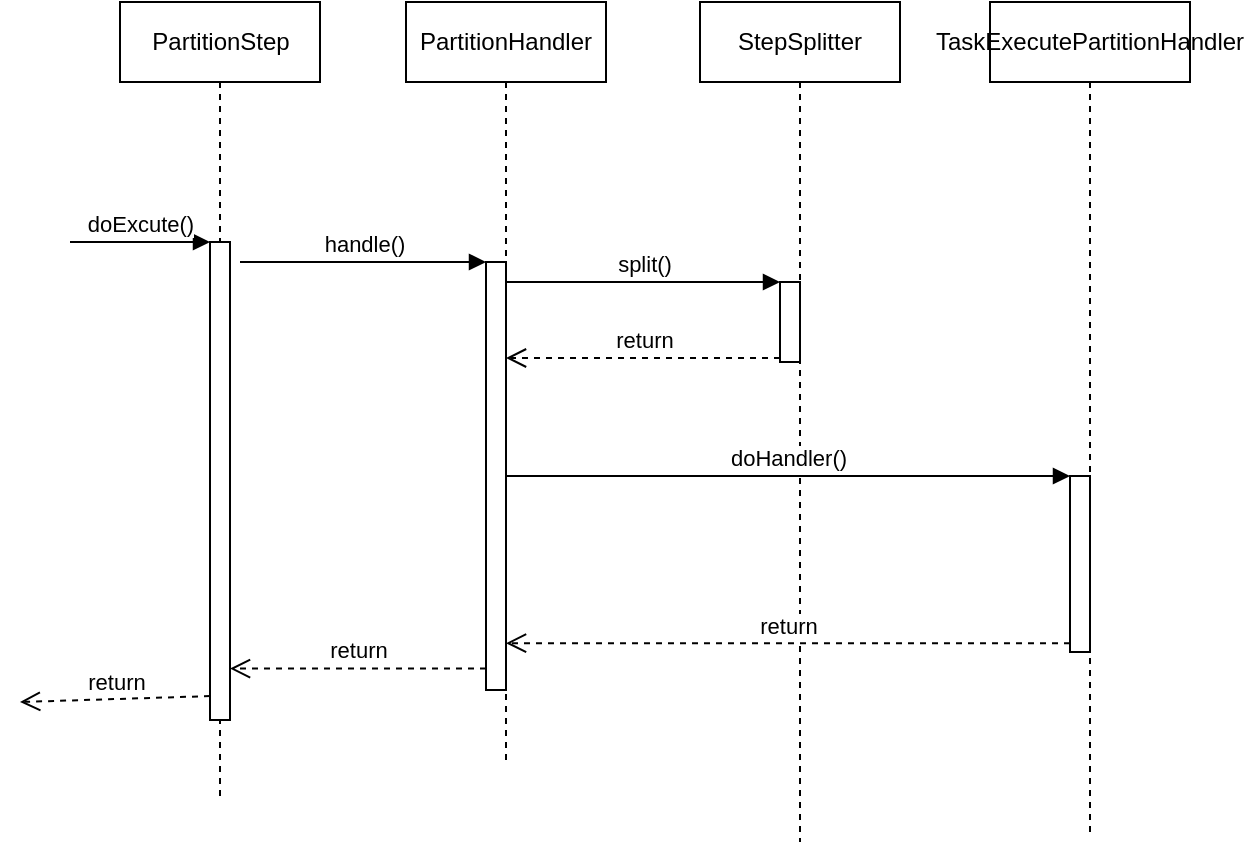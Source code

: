 <mxfile version="10.5.2" type="github"><diagram id="ylUeLNdrSpQdOFzQ51bp" name="ç¬¬ 1 é¡µ"><mxGraphModel dx="1041" dy="697" grid="1" gridSize="10" guides="1" tooltips="1" connect="1" arrows="1" fold="1" page="1" pageScale="1" pageWidth="827" pageHeight="1169" math="0" shadow="0"><root><mxCell id="0"/><mxCell id="1" parent="0"/><mxCell id="XrwcKrybZTWYj--sa5Qm-3" value="&lt;div&gt;PartitionStep&lt;/div&gt;" style="html=1;points=[];perimeter=orthogonalPerimeter;shape=umlLifeline;participant=label;fontFamily=Helvetica;fontSize=12;fontColor=#000000;align=center;strokeColor=#000000;fillColor=#ffffff;recursiveResize=0;container=1;collapsible=0;" parent="1" vertex="1"><mxGeometry x="170" y="110" width="100" height="400" as="geometry"/></mxCell><mxCell id="XrwcKrybZTWYj--sa5Qm-11" value="" style="html=1;points=[];perimeter=orthogonalPerimeter;" parent="XrwcKrybZTWYj--sa5Qm-3" vertex="1"><mxGeometry x="45" y="120" width="10" height="239" as="geometry"/></mxCell><mxCell id="XrwcKrybZTWYj--sa5Qm-12" value="doExcute()" style="html=1;verticalAlign=bottom;endArrow=block;entryX=0;entryY=0;" parent="XrwcKrybZTWYj--sa5Qm-3" target="XrwcKrybZTWYj--sa5Qm-11" edge="1"><mxGeometry relative="1" as="geometry"><mxPoint x="-25" y="120" as="sourcePoint"/></mxGeometry></mxCell><mxCell id="XrwcKrybZTWYj--sa5Qm-13" value="return" style="html=1;verticalAlign=bottom;endArrow=open;dashed=1;endSize=8;exitX=0;exitY=0.95;" parent="XrwcKrybZTWYj--sa5Qm-3" source="XrwcKrybZTWYj--sa5Qm-11" edge="1"><mxGeometry relative="1" as="geometry"><mxPoint x="-50" y="350" as="targetPoint"/></mxGeometry></mxCell><mxCell id="XrwcKrybZTWYj--sa5Qm-4" value="&lt;div&gt;PartitionHandler&lt;/div&gt;" style="shape=umlLifeline;perimeter=lifelinePerimeter;whiteSpace=wrap;html=1;container=1;collapsible=0;recursiveResize=0;outlineConnect=0;" parent="1" vertex="1"><mxGeometry x="313" y="110" width="100" height="380" as="geometry"/></mxCell><mxCell id="-YU2F0639E0cb6_3mxNs-1" value="" style="html=1;points=[];perimeter=orthogonalPerimeter;" vertex="1" parent="XrwcKrybZTWYj--sa5Qm-4"><mxGeometry x="40" y="130" width="10" height="214" as="geometry"/></mxCell><mxCell id="-YU2F0639E0cb6_3mxNs-4" value="StepSplitter" style="shape=umlLifeline;perimeter=lifelinePerimeter;whiteSpace=wrap;html=1;container=1;collapsible=0;recursiveResize=0;outlineConnect=0;" vertex="1" parent="1"><mxGeometry x="460" y="110" width="100" height="420" as="geometry"/></mxCell><mxCell id="-YU2F0639E0cb6_3mxNs-5" value="" style="html=1;points=[];perimeter=orthogonalPerimeter;" vertex="1" parent="-YU2F0639E0cb6_3mxNs-4"><mxGeometry x="40" y="140" width="10" height="40" as="geometry"/></mxCell><mxCell id="-YU2F0639E0cb6_3mxNs-6" value="split()" style="html=1;verticalAlign=bottom;endArrow=block;entryX=0;entryY=0;" edge="1" target="-YU2F0639E0cb6_3mxNs-5" parent="1" source="XrwcKrybZTWYj--sa5Qm-4"><mxGeometry relative="1" as="geometry"><mxPoint x="460" y="250" as="sourcePoint"/></mxGeometry></mxCell><mxCell id="-YU2F0639E0cb6_3mxNs-2" value="handle()" style="html=1;verticalAlign=bottom;endArrow=block;entryX=0;entryY=0;" edge="1" target="-YU2F0639E0cb6_3mxNs-1" parent="1"><mxGeometry relative="1" as="geometry"><mxPoint x="230" y="240" as="sourcePoint"/></mxGeometry></mxCell><mxCell id="-YU2F0639E0cb6_3mxNs-7" value="return" style="html=1;verticalAlign=bottom;endArrow=open;dashed=1;endSize=8;exitX=0;exitY=0.95;" edge="1" source="-YU2F0639E0cb6_3mxNs-5" parent="1" target="XrwcKrybZTWYj--sa5Qm-4"><mxGeometry relative="1" as="geometry"><mxPoint x="440" y="326" as="targetPoint"/></mxGeometry></mxCell><mxCell id="-YU2F0639E0cb6_3mxNs-3" value="return" style="html=1;verticalAlign=bottom;endArrow=open;dashed=1;endSize=8;exitX=0;exitY=0.95;" edge="1" source="-YU2F0639E0cb6_3mxNs-1" parent="1" target="XrwcKrybZTWYj--sa5Qm-11"><mxGeometry relative="1" as="geometry"><mxPoint x="290" y="316" as="targetPoint"/></mxGeometry></mxCell><mxCell id="-YU2F0639E0cb6_3mxNs-8" value="&lt;div&gt;TaskExecutePartitionHandler&lt;/div&gt;" style="shape=umlLifeline;perimeter=lifelinePerimeter;whiteSpace=wrap;html=1;container=1;collapsible=0;recursiveResize=0;outlineConnect=0;" vertex="1" parent="1"><mxGeometry x="605" y="110" width="100" height="418" as="geometry"/></mxCell><mxCell id="-YU2F0639E0cb6_3mxNs-16" value="" style="html=1;points=[];perimeter=orthogonalPerimeter;" vertex="1" parent="-YU2F0639E0cb6_3mxNs-8"><mxGeometry x="40" y="237" width="10" height="88" as="geometry"/></mxCell><mxCell id="-YU2F0639E0cb6_3mxNs-17" value="doHandler()" style="html=1;verticalAlign=bottom;endArrow=block;entryX=0;entryY=0;" edge="1" target="-YU2F0639E0cb6_3mxNs-16" parent="1" source="XrwcKrybZTWYj--sa5Qm-4"><mxGeometry relative="1" as="geometry"><mxPoint x="570" y="348" as="sourcePoint"/></mxGeometry></mxCell><mxCell id="-YU2F0639E0cb6_3mxNs-18" value="return" style="html=1;verticalAlign=bottom;endArrow=open;dashed=1;endSize=8;exitX=0;exitY=0.95;" edge="1" source="-YU2F0639E0cb6_3mxNs-16" parent="1" target="XrwcKrybZTWYj--sa5Qm-4"><mxGeometry relative="1" as="geometry"><mxPoint x="570" y="424" as="targetPoint"/></mxGeometry></mxCell></root></mxGraphModel></diagram></mxfile>